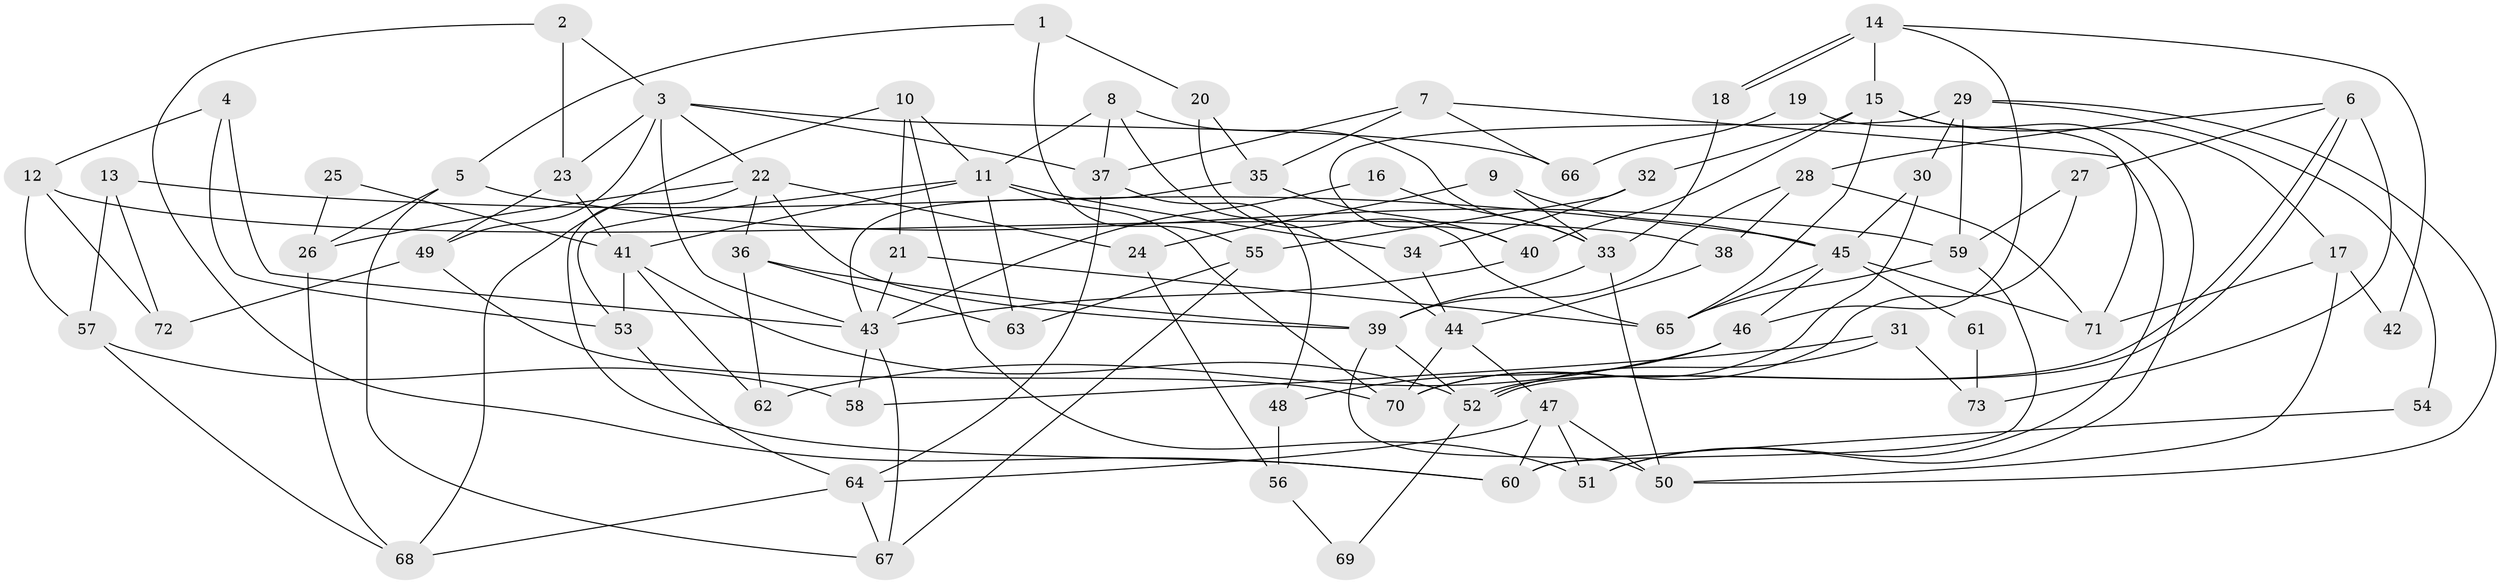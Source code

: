 // Generated by graph-tools (version 1.1) at 2025/26/03/09/25 03:26:21]
// undirected, 73 vertices, 146 edges
graph export_dot {
graph [start="1"]
  node [color=gray90,style=filled];
  1;
  2;
  3;
  4;
  5;
  6;
  7;
  8;
  9;
  10;
  11;
  12;
  13;
  14;
  15;
  16;
  17;
  18;
  19;
  20;
  21;
  22;
  23;
  24;
  25;
  26;
  27;
  28;
  29;
  30;
  31;
  32;
  33;
  34;
  35;
  36;
  37;
  38;
  39;
  40;
  41;
  42;
  43;
  44;
  45;
  46;
  47;
  48;
  49;
  50;
  51;
  52;
  53;
  54;
  55;
  56;
  57;
  58;
  59;
  60;
  61;
  62;
  63;
  64;
  65;
  66;
  67;
  68;
  69;
  70;
  71;
  72;
  73;
  1 -- 55;
  1 -- 5;
  1 -- 20;
  2 -- 3;
  2 -- 60;
  2 -- 23;
  3 -- 22;
  3 -- 37;
  3 -- 23;
  3 -- 43;
  3 -- 49;
  3 -- 66;
  4 -- 53;
  4 -- 43;
  4 -- 12;
  5 -- 59;
  5 -- 26;
  5 -- 67;
  6 -- 52;
  6 -- 52;
  6 -- 27;
  6 -- 28;
  6 -- 73;
  7 -- 51;
  7 -- 35;
  7 -- 37;
  7 -- 66;
  8 -- 44;
  8 -- 11;
  8 -- 33;
  8 -- 37;
  9 -- 45;
  9 -- 33;
  9 -- 24;
  10 -- 11;
  10 -- 21;
  10 -- 51;
  10 -- 68;
  11 -- 41;
  11 -- 53;
  11 -- 34;
  11 -- 63;
  11 -- 70;
  12 -- 57;
  12 -- 38;
  12 -- 72;
  13 -- 45;
  13 -- 72;
  13 -- 57;
  14 -- 15;
  14 -- 18;
  14 -- 18;
  14 -- 42;
  14 -- 46;
  15 -- 32;
  15 -- 51;
  15 -- 17;
  15 -- 40;
  15 -- 65;
  16 -- 33;
  16 -- 43;
  17 -- 50;
  17 -- 42;
  17 -- 71;
  18 -- 33;
  19 -- 66;
  19 -- 71;
  20 -- 35;
  20 -- 65;
  21 -- 65;
  21 -- 43;
  22 -- 39;
  22 -- 36;
  22 -- 24;
  22 -- 26;
  22 -- 60;
  23 -- 41;
  23 -- 49;
  24 -- 56;
  25 -- 26;
  25 -- 41;
  26 -- 68;
  27 -- 70;
  27 -- 59;
  28 -- 38;
  28 -- 39;
  28 -- 71;
  29 -- 59;
  29 -- 30;
  29 -- 40;
  29 -- 50;
  29 -- 54;
  30 -- 45;
  30 -- 70;
  31 -- 58;
  31 -- 52;
  31 -- 73;
  32 -- 34;
  32 -- 55;
  33 -- 50;
  33 -- 39;
  34 -- 44;
  35 -- 40;
  35 -- 43;
  36 -- 62;
  36 -- 39;
  36 -- 63;
  37 -- 48;
  37 -- 64;
  38 -- 44;
  39 -- 50;
  39 -- 52;
  40 -- 43;
  41 -- 52;
  41 -- 53;
  41 -- 62;
  43 -- 58;
  43 -- 67;
  44 -- 70;
  44 -- 47;
  45 -- 71;
  45 -- 65;
  45 -- 46;
  45 -- 61;
  46 -- 48;
  46 -- 62;
  47 -- 50;
  47 -- 64;
  47 -- 51;
  47 -- 60;
  48 -- 56;
  49 -- 70;
  49 -- 72;
  52 -- 69;
  53 -- 64;
  54 -- 60;
  55 -- 67;
  55 -- 63;
  56 -- 69;
  57 -- 68;
  57 -- 58;
  59 -- 60;
  59 -- 65;
  61 -- 73;
  64 -- 67;
  64 -- 68;
}
